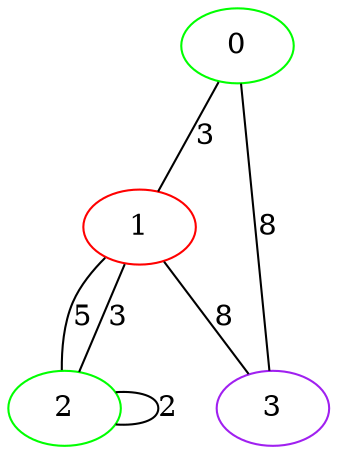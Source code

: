 graph "" {
0 [color=green, weight=2];
1 [color=red, weight=1];
2 [color=green, weight=2];
3 [color=purple, weight=4];
0 -- 1  [key=0, label=3];
0 -- 3  [key=0, label=8];
1 -- 2  [key=0, label=5];
1 -- 2  [key=1, label=3];
1 -- 3  [key=0, label=8];
2 -- 2  [key=0, label=2];
}
